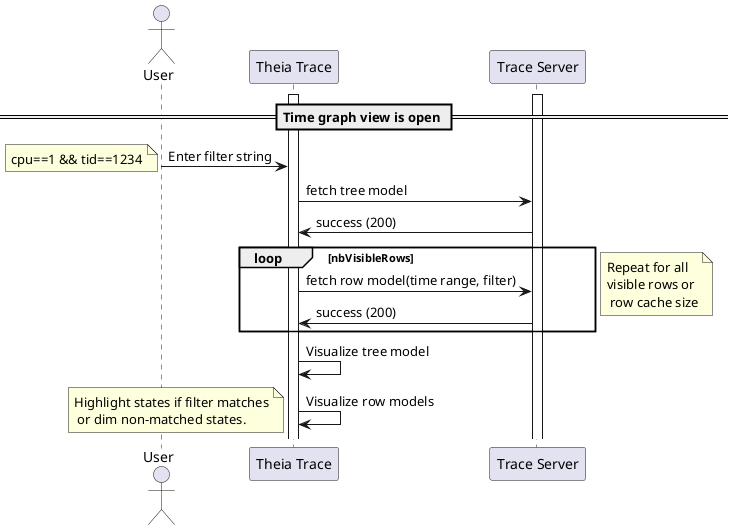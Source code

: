 @startuml
== Time graph view is open ==
actor User
activate "Theia Trace"
activate "Trace Server"
User -> "Theia Trace": Enter filter string
note left: cpu==1 && tid==1234
"Theia Trace" -> "Trace Server": fetch tree model
"Trace Server" -> "Theia Trace": success (200)
loop nbVisibleRows
"Theia Trace" -> "Trace Server": fetch row model(time range, filter)
"Trace Server" -> "Theia Trace": success (200)
end
note right: Repeat for all \nvisible rows or \n row cache size
"Theia Trace" -> "Theia Trace": Visualize tree model
"Theia Trace" -> "Theia Trace": Visualize row models
note left: Highlight states if filter matches\n or dim non-matched states.
@enduml